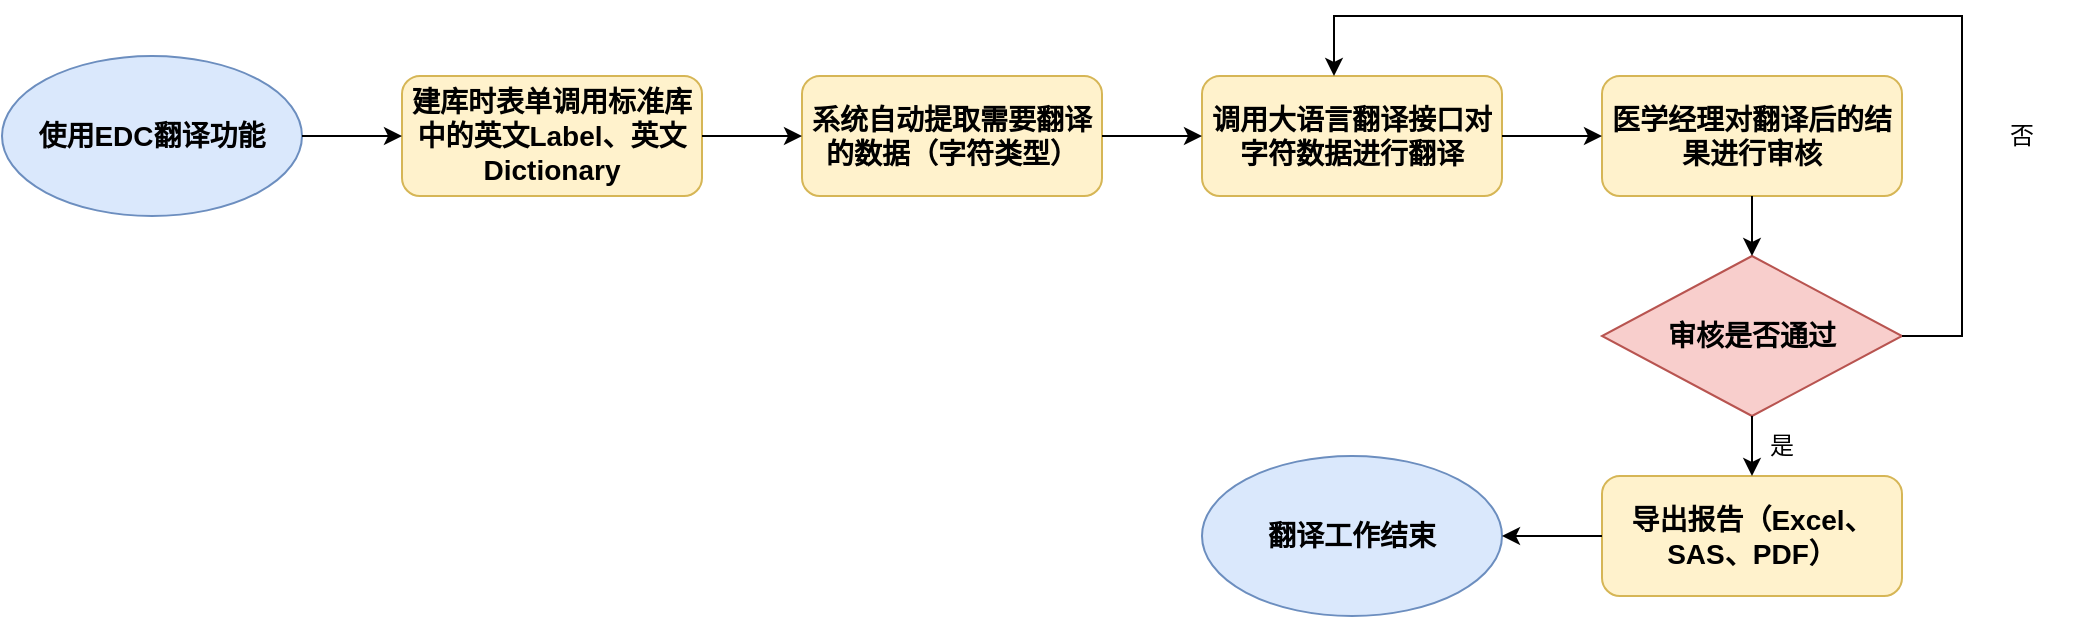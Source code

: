 <mxfile version="28.0.4">
  <diagram name="第 1 页" id="byE5hjKe08-NjzLGIJ5R">
    <mxGraphModel dx="1228" dy="815" grid="1" gridSize="10" guides="1" tooltips="1" connect="1" arrows="1" fold="1" page="1" pageScale="1" pageWidth="827" pageHeight="1169" background="#ffffff" math="0" shadow="0">
      <root>
        <mxCell id="0" />
        <mxCell id="1" parent="0" />
        <mxCell id="SDIvAjRji_HbcQciytWg-1" value="&lt;font style=&quot;font-size: 14px;&quot;&gt;&lt;b&gt;使用EDC翻译功能&lt;/b&gt;&lt;/font&gt;" style="ellipse;whiteSpace=wrap;html=1;fillColor=#dae8fc;strokeColor=#6c8ebf;" vertex="1" parent="1">
          <mxGeometry x="40" y="280" width="150" height="80" as="geometry" />
        </mxCell>
        <mxCell id="SDIvAjRji_HbcQciytWg-2" value="&lt;font style=&quot;font-size: 14px;&quot;&gt;&lt;b&gt;系统自动提取需要翻译的数据（字符类型）&lt;/b&gt;&lt;/font&gt;" style="rounded=1;whiteSpace=wrap;html=1;fillColor=#fff2cc;strokeColor=#d6b656;" vertex="1" parent="1">
          <mxGeometry x="440" y="290" width="150" height="60" as="geometry" />
        </mxCell>
        <mxCell id="SDIvAjRji_HbcQciytWg-3" value="&lt;span style=&quot;font-size: 14px;&quot;&gt;&lt;b&gt;调用大语言翻译接口对字符数据进行翻译&lt;/b&gt;&lt;/span&gt;" style="rounded=1;whiteSpace=wrap;html=1;fillColor=#fff2cc;strokeColor=#d6b656;" vertex="1" parent="1">
          <mxGeometry x="640" y="290" width="150" height="60" as="geometry" />
        </mxCell>
        <mxCell id="SDIvAjRji_HbcQciytWg-4" value="&lt;span style=&quot;font-size: 14px;&quot;&gt;&lt;b&gt;建库时表单调用标准库中的英文Label、英文Dictionary&lt;/b&gt;&lt;/span&gt;" style="rounded=1;whiteSpace=wrap;html=1;fillColor=#fff2cc;strokeColor=#d6b656;" vertex="1" parent="1">
          <mxGeometry x="240" y="290" width="150" height="60" as="geometry" />
        </mxCell>
        <mxCell id="SDIvAjRji_HbcQciytWg-6" value="&lt;span style=&quot;font-size: 14px;&quot;&gt;&lt;b&gt;医学经理对翻译后的结果进行审核&lt;/b&gt;&lt;/span&gt;" style="rounded=1;whiteSpace=wrap;html=1;fillColor=#fff2cc;strokeColor=#d6b656;" vertex="1" parent="1">
          <mxGeometry x="840" y="290" width="150" height="60" as="geometry" />
        </mxCell>
        <mxCell id="SDIvAjRji_HbcQciytWg-8" value="&lt;span style=&quot;font-size: 14px;&quot;&gt;&lt;b&gt;导出报告（Excel、&lt;/b&gt;&lt;/span&gt;&lt;div&gt;&lt;span style=&quot;font-size: 14px;&quot;&gt;&lt;b&gt;SAS、PDF）&lt;/b&gt;&lt;/span&gt;&lt;/div&gt;" style="rounded=1;whiteSpace=wrap;html=1;fillColor=#fff2cc;strokeColor=#d6b656;" vertex="1" parent="1">
          <mxGeometry x="840" y="490" width="150" height="60" as="geometry" />
        </mxCell>
        <mxCell id="SDIvAjRji_HbcQciytWg-9" value="&lt;font style=&quot;font-size: 14px;&quot;&gt;&lt;b&gt;审核是否通过&lt;/b&gt;&lt;/font&gt;" style="rhombus;whiteSpace=wrap;html=1;fillColor=#f8cecc;strokeColor=#b85450;" vertex="1" parent="1">
          <mxGeometry x="840" y="380" width="150" height="80" as="geometry" />
        </mxCell>
        <mxCell id="SDIvAjRji_HbcQciytWg-10" value="&lt;span style=&quot;font-size: 14px;&quot;&gt;&lt;b&gt;翻译工作结束&lt;/b&gt;&lt;/span&gt;" style="ellipse;whiteSpace=wrap;html=1;fillColor=#dae8fc;strokeColor=#6c8ebf;" vertex="1" parent="1">
          <mxGeometry x="640" y="480" width="150" height="80" as="geometry" />
        </mxCell>
        <mxCell id="SDIvAjRji_HbcQciytWg-11" value="" style="endArrow=classic;html=1;rounded=0;exitX=1;exitY=0.5;exitDx=0;exitDy=0;entryX=0;entryY=0.5;entryDx=0;entryDy=0;" edge="1" parent="1" source="SDIvAjRji_HbcQciytWg-1" target="SDIvAjRji_HbcQciytWg-4">
          <mxGeometry width="50" height="50" relative="1" as="geometry">
            <mxPoint x="350" y="170" as="sourcePoint" />
            <mxPoint x="400" y="120" as="targetPoint" />
          </mxGeometry>
        </mxCell>
        <mxCell id="SDIvAjRji_HbcQciytWg-12" value="" style="endArrow=classic;html=1;rounded=0;exitX=1;exitY=0.5;exitDx=0;exitDy=0;entryX=0;entryY=0.5;entryDx=0;entryDy=0;" edge="1" parent="1" source="SDIvAjRji_HbcQciytWg-4" target="SDIvAjRji_HbcQciytWg-2">
          <mxGeometry width="50" height="50" relative="1" as="geometry">
            <mxPoint x="570" y="200" as="sourcePoint" />
            <mxPoint x="620" y="150" as="targetPoint" />
          </mxGeometry>
        </mxCell>
        <mxCell id="SDIvAjRji_HbcQciytWg-13" value="" style="endArrow=classic;html=1;rounded=0;exitX=1;exitY=0.5;exitDx=0;exitDy=0;entryX=0;entryY=0.5;entryDx=0;entryDy=0;" edge="1" parent="1" source="SDIvAjRji_HbcQciytWg-2" target="SDIvAjRji_HbcQciytWg-3">
          <mxGeometry width="50" height="50" relative="1" as="geometry">
            <mxPoint x="810" y="210" as="sourcePoint" />
            <mxPoint x="860" y="160" as="targetPoint" />
          </mxGeometry>
        </mxCell>
        <mxCell id="SDIvAjRji_HbcQciytWg-14" value="" style="endArrow=classic;html=1;rounded=0;exitX=1;exitY=0.5;exitDx=0;exitDy=0;entryX=0;entryY=0.5;entryDx=0;entryDy=0;" edge="1" parent="1" source="SDIvAjRji_HbcQciytWg-3" target="SDIvAjRji_HbcQciytWg-6">
          <mxGeometry width="50" height="50" relative="1" as="geometry">
            <mxPoint x="900" y="220" as="sourcePoint" />
            <mxPoint x="950" y="170" as="targetPoint" />
          </mxGeometry>
        </mxCell>
        <mxCell id="SDIvAjRji_HbcQciytWg-15" value="" style="endArrow=classic;html=1;rounded=0;exitX=0.5;exitY=1;exitDx=0;exitDy=0;entryX=0.5;entryY=0;entryDx=0;entryDy=0;" edge="1" parent="1" source="SDIvAjRji_HbcQciytWg-6" target="SDIvAjRji_HbcQciytWg-9">
          <mxGeometry width="50" height="50" relative="1" as="geometry">
            <mxPoint x="1010" y="210" as="sourcePoint" />
            <mxPoint x="1060" y="160" as="targetPoint" />
          </mxGeometry>
        </mxCell>
        <mxCell id="SDIvAjRji_HbcQciytWg-16" value="" style="endArrow=classic;html=1;rounded=0;exitX=0.5;exitY=1;exitDx=0;exitDy=0;" edge="1" parent="1" source="SDIvAjRji_HbcQciytWg-9" target="SDIvAjRji_HbcQciytWg-8">
          <mxGeometry width="50" height="50" relative="1" as="geometry">
            <mxPoint x="1040" y="170" as="sourcePoint" />
            <mxPoint x="1090" y="120" as="targetPoint" />
          </mxGeometry>
        </mxCell>
        <mxCell id="SDIvAjRji_HbcQciytWg-17" value="" style="endArrow=classic;html=1;rounded=0;exitX=0;exitY=0.5;exitDx=0;exitDy=0;entryX=1;entryY=0.5;entryDx=0;entryDy=0;" edge="1" parent="1" source="SDIvAjRji_HbcQciytWg-8" target="SDIvAjRji_HbcQciytWg-10">
          <mxGeometry width="50" height="50" relative="1" as="geometry">
            <mxPoint x="920" y="650" as="sourcePoint" />
            <mxPoint x="970" y="600" as="targetPoint" />
          </mxGeometry>
        </mxCell>
        <mxCell id="SDIvAjRji_HbcQciytWg-18" value="是" style="text;html=1;align=center;verticalAlign=middle;whiteSpace=wrap;rounded=0;" vertex="1" parent="1">
          <mxGeometry x="900" y="460" width="60" height="30" as="geometry" />
        </mxCell>
        <mxCell id="SDIvAjRji_HbcQciytWg-20" value="" style="endArrow=classic;html=1;rounded=0;edgeStyle=orthogonalEdgeStyle;exitX=1;exitY=0.5;exitDx=0;exitDy=0;entryX=0.44;entryY=0;entryDx=0;entryDy=0;entryPerimeter=0;" edge="1" parent="1" source="SDIvAjRji_HbcQciytWg-9" target="SDIvAjRji_HbcQciytWg-3">
          <mxGeometry width="50" height="50" relative="1" as="geometry">
            <mxPoint x="1040" y="230" as="sourcePoint" />
            <mxPoint x="1090" y="180" as="targetPoint" />
            <Array as="points">
              <mxPoint x="1020" y="420" />
              <mxPoint x="1020" y="260" />
              <mxPoint x="706" y="260" />
            </Array>
          </mxGeometry>
        </mxCell>
        <mxCell id="SDIvAjRji_HbcQciytWg-21" value="否" style="text;html=1;align=center;verticalAlign=middle;whiteSpace=wrap;rounded=0;" vertex="1" parent="1">
          <mxGeometry x="1020" y="305" width="60" height="30" as="geometry" />
        </mxCell>
      </root>
    </mxGraphModel>
  </diagram>
</mxfile>
